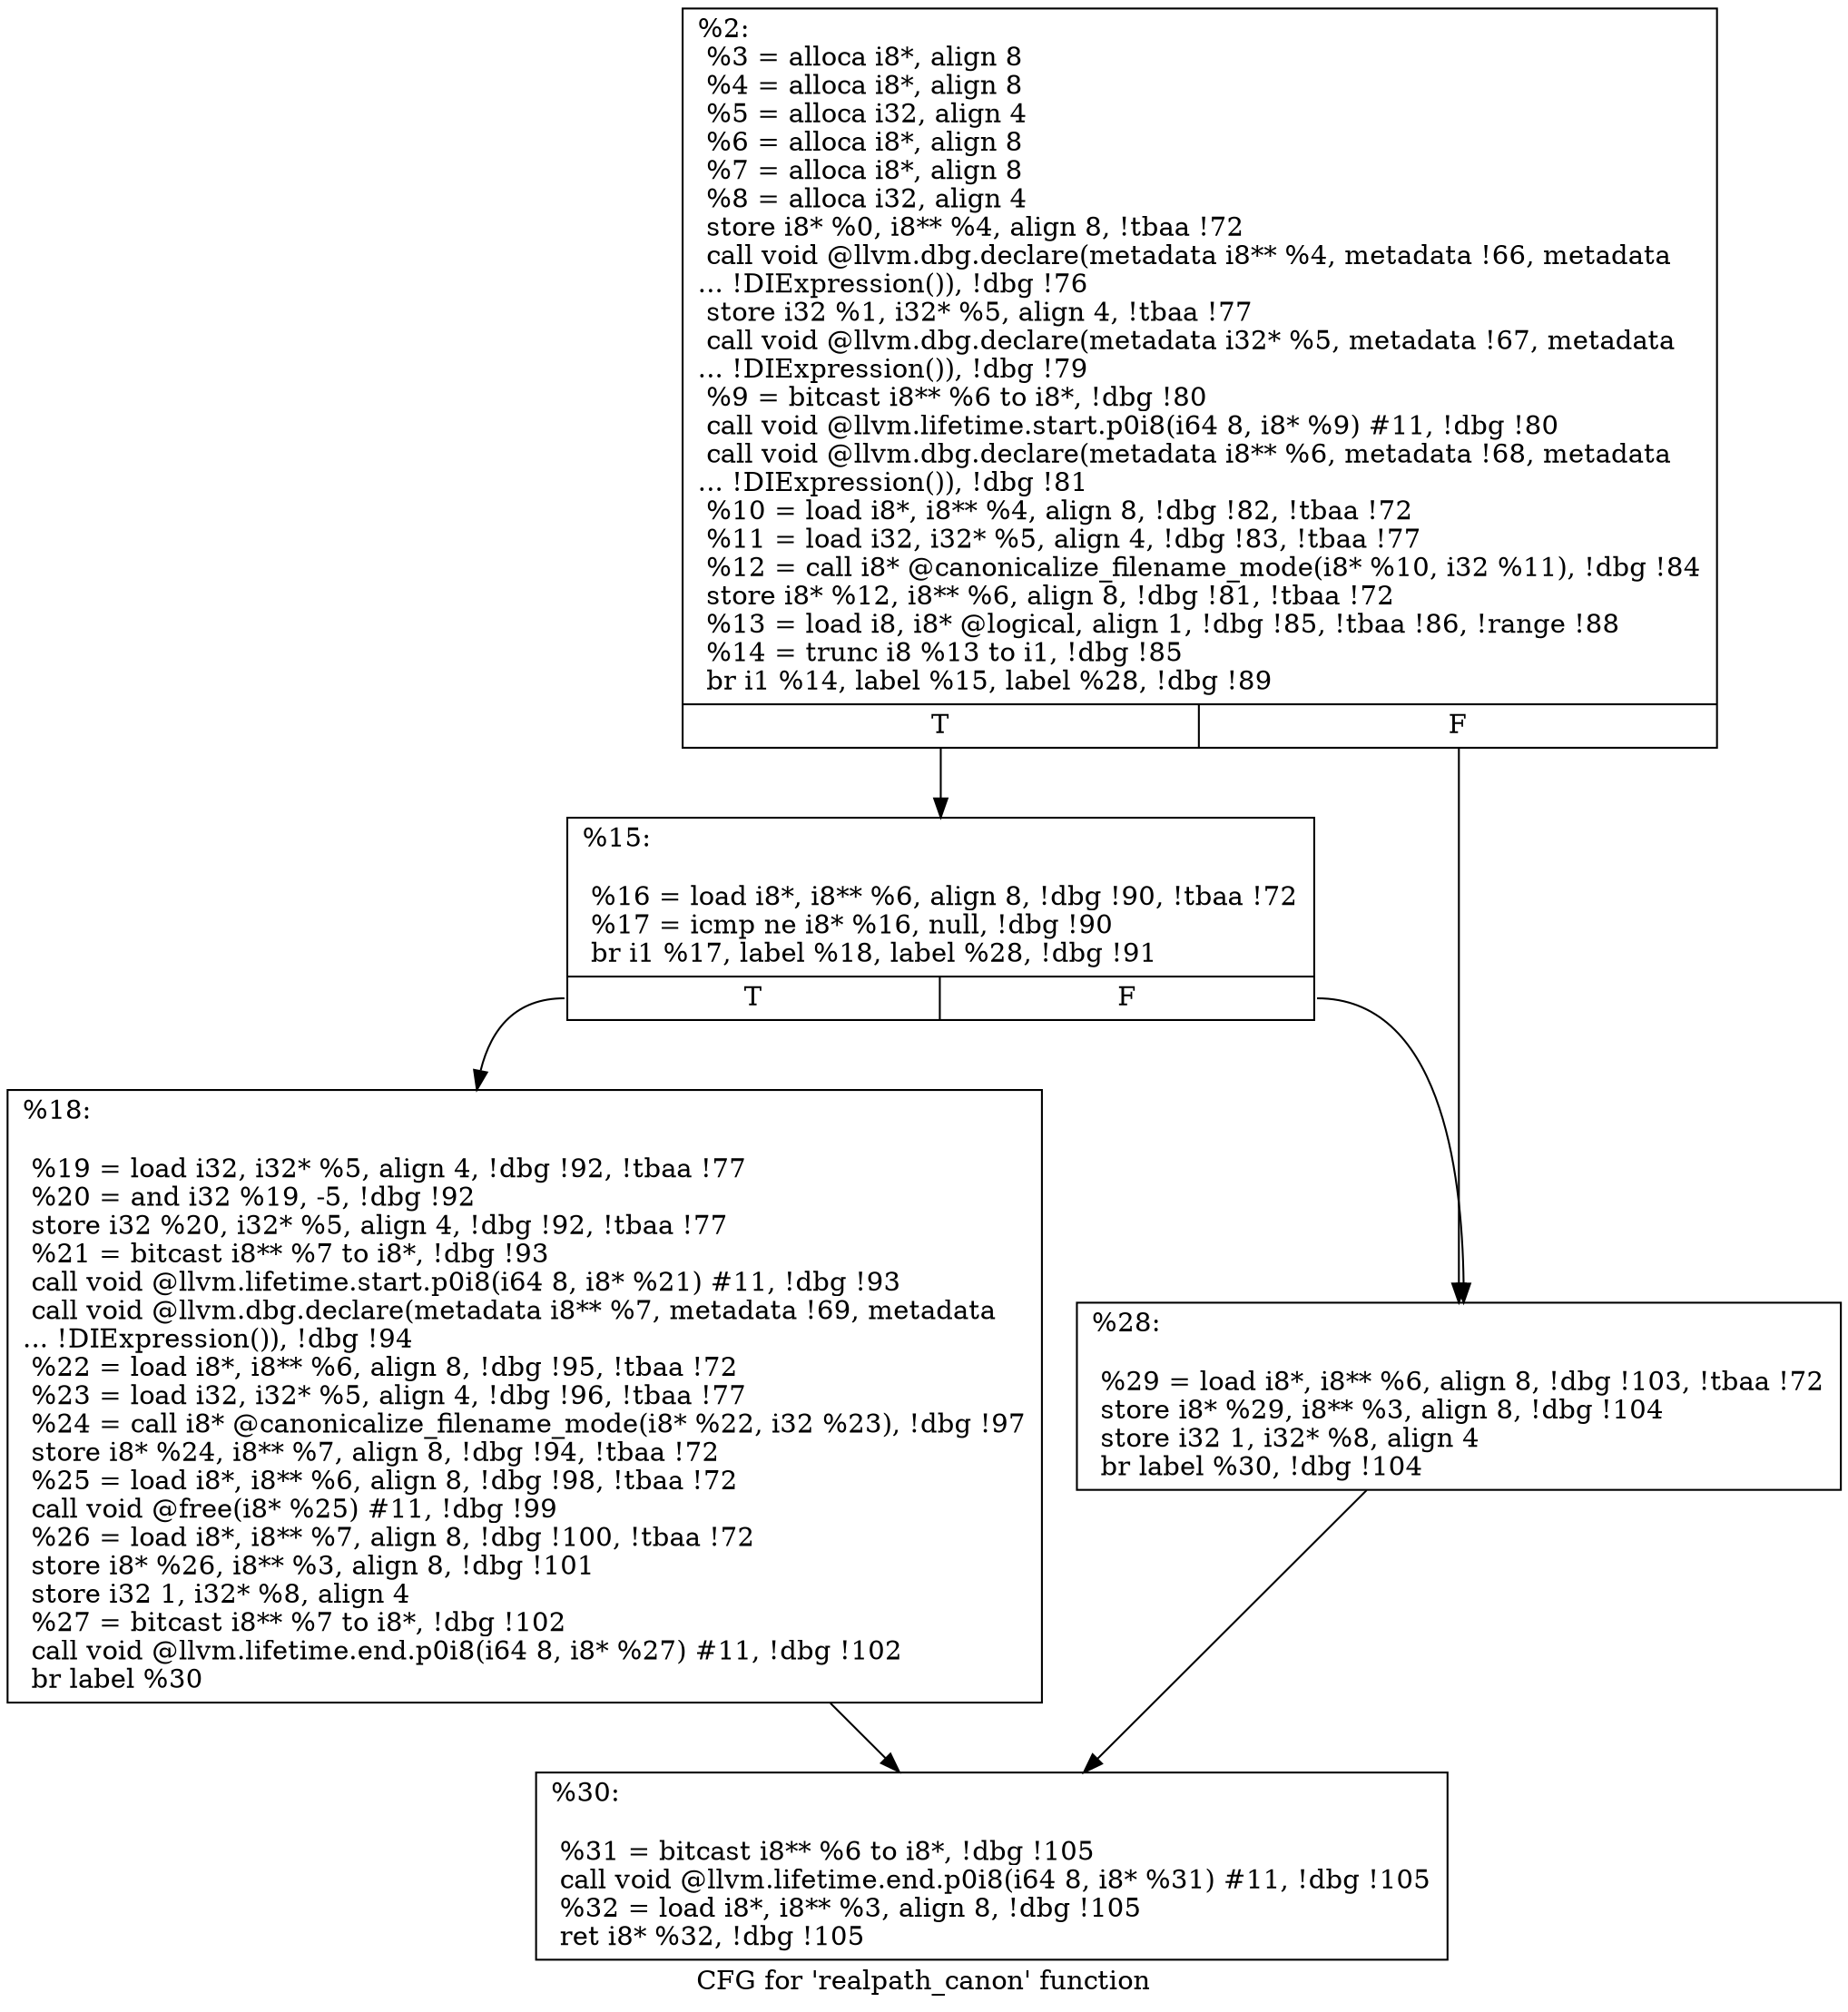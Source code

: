 digraph "CFG for 'realpath_canon' function" {
	label="CFG for 'realpath_canon' function";

	Node0xc3ae90 [shape=record,label="{%2:\l  %3 = alloca i8*, align 8\l  %4 = alloca i8*, align 8\l  %5 = alloca i32, align 4\l  %6 = alloca i8*, align 8\l  %7 = alloca i8*, align 8\l  %8 = alloca i32, align 4\l  store i8* %0, i8** %4, align 8, !tbaa !72\l  call void @llvm.dbg.declare(metadata i8** %4, metadata !66, metadata\l... !DIExpression()), !dbg !76\l  store i32 %1, i32* %5, align 4, !tbaa !77\l  call void @llvm.dbg.declare(metadata i32* %5, metadata !67, metadata\l... !DIExpression()), !dbg !79\l  %9 = bitcast i8** %6 to i8*, !dbg !80\l  call void @llvm.lifetime.start.p0i8(i64 8, i8* %9) #11, !dbg !80\l  call void @llvm.dbg.declare(metadata i8** %6, metadata !68, metadata\l... !DIExpression()), !dbg !81\l  %10 = load i8*, i8** %4, align 8, !dbg !82, !tbaa !72\l  %11 = load i32, i32* %5, align 4, !dbg !83, !tbaa !77\l  %12 = call i8* @canonicalize_filename_mode(i8* %10, i32 %11), !dbg !84\l  store i8* %12, i8** %6, align 8, !dbg !81, !tbaa !72\l  %13 = load i8, i8* @logical, align 1, !dbg !85, !tbaa !86, !range !88\l  %14 = trunc i8 %13 to i1, !dbg !85\l  br i1 %14, label %15, label %28, !dbg !89\l|{<s0>T|<s1>F}}"];
	Node0xc3ae90:s0 -> Node0xc25580;
	Node0xc3ae90:s1 -> Node0xc25620;
	Node0xc25580 [shape=record,label="{%15:\l\l  %16 = load i8*, i8** %6, align 8, !dbg !90, !tbaa !72\l  %17 = icmp ne i8* %16, null, !dbg !90\l  br i1 %17, label %18, label %28, !dbg !91\l|{<s0>T|<s1>F}}"];
	Node0xc25580:s0 -> Node0xc255d0;
	Node0xc25580:s1 -> Node0xc25620;
	Node0xc255d0 [shape=record,label="{%18:\l\l  %19 = load i32, i32* %5, align 4, !dbg !92, !tbaa !77\l  %20 = and i32 %19, -5, !dbg !92\l  store i32 %20, i32* %5, align 4, !dbg !92, !tbaa !77\l  %21 = bitcast i8** %7 to i8*, !dbg !93\l  call void @llvm.lifetime.start.p0i8(i64 8, i8* %21) #11, !dbg !93\l  call void @llvm.dbg.declare(metadata i8** %7, metadata !69, metadata\l... !DIExpression()), !dbg !94\l  %22 = load i8*, i8** %6, align 8, !dbg !95, !tbaa !72\l  %23 = load i32, i32* %5, align 4, !dbg !96, !tbaa !77\l  %24 = call i8* @canonicalize_filename_mode(i8* %22, i32 %23), !dbg !97\l  store i8* %24, i8** %7, align 8, !dbg !94, !tbaa !72\l  %25 = load i8*, i8** %6, align 8, !dbg !98, !tbaa !72\l  call void @free(i8* %25) #11, !dbg !99\l  %26 = load i8*, i8** %7, align 8, !dbg !100, !tbaa !72\l  store i8* %26, i8** %3, align 8, !dbg !101\l  store i32 1, i32* %8, align 4\l  %27 = bitcast i8** %7 to i8*, !dbg !102\l  call void @llvm.lifetime.end.p0i8(i64 8, i8* %27) #11, !dbg !102\l  br label %30\l}"];
	Node0xc255d0 -> Node0xc25670;
	Node0xc25620 [shape=record,label="{%28:\l\l  %29 = load i8*, i8** %6, align 8, !dbg !103, !tbaa !72\l  store i8* %29, i8** %3, align 8, !dbg !104\l  store i32 1, i32* %8, align 4\l  br label %30, !dbg !104\l}"];
	Node0xc25620 -> Node0xc25670;
	Node0xc25670 [shape=record,label="{%30:\l\l  %31 = bitcast i8** %6 to i8*, !dbg !105\l  call void @llvm.lifetime.end.p0i8(i64 8, i8* %31) #11, !dbg !105\l  %32 = load i8*, i8** %3, align 8, !dbg !105\l  ret i8* %32, !dbg !105\l}"];
}
